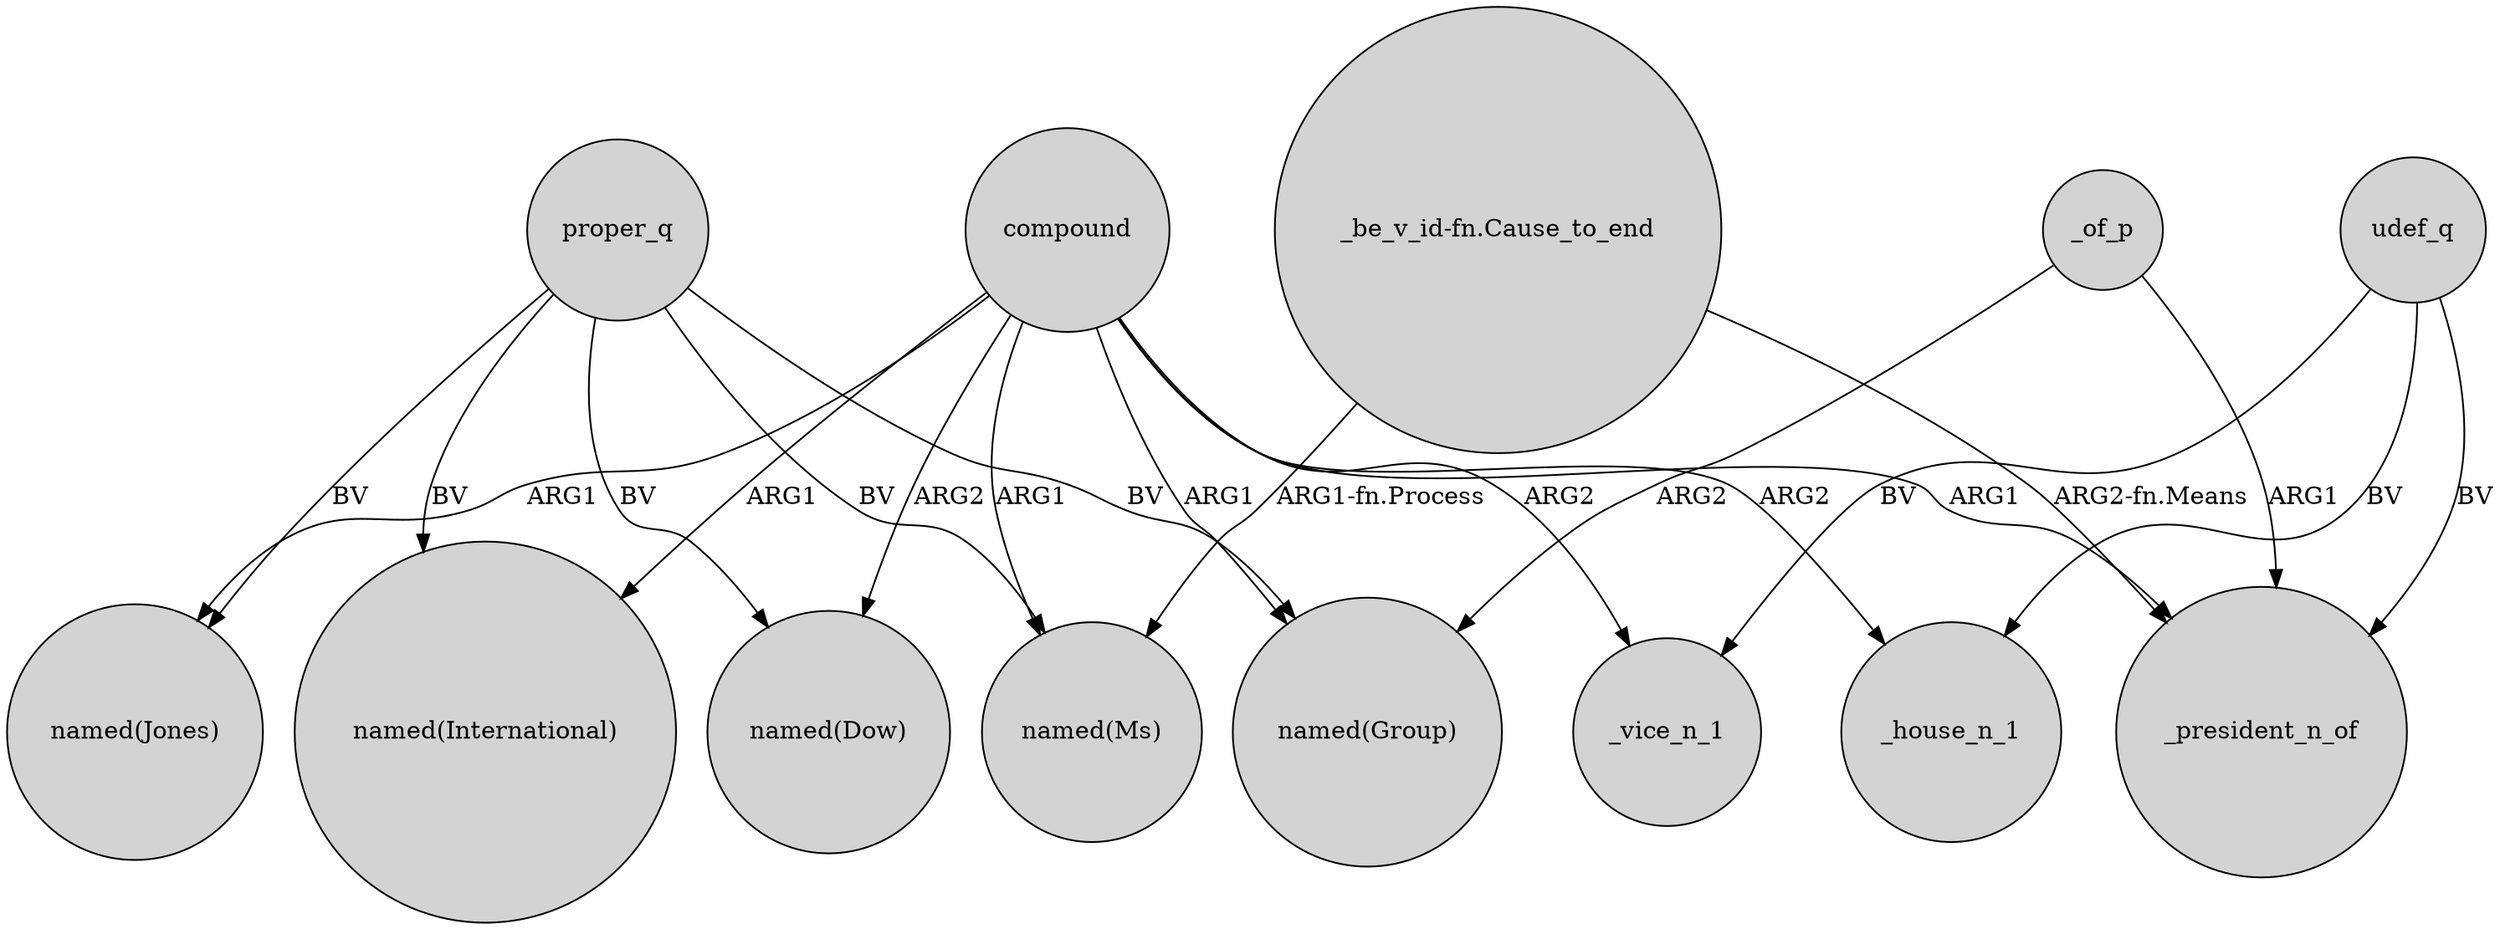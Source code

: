 digraph {
	node [shape=circle style=filled]
	compound -> "named(Jones)" [label=ARG1]
	proper_q -> "named(Ms)" [label=BV]
	compound -> "named(Group)" [label=ARG1]
	_of_p -> _president_n_of [label=ARG1]
	compound -> "named(International)" [label=ARG1]
	proper_q -> "named(Group)" [label=BV]
	udef_q -> _house_n_1 [label=BV]
	udef_q -> _vice_n_1 [label=BV]
	proper_q -> "named(International)" [label=BV]
	proper_q -> "named(Jones)" [label=BV]
	proper_q -> "named(Dow)" [label=BV]
	compound -> "named(Dow)" [label=ARG2]
	compound -> _vice_n_1 [label=ARG2]
	compound -> _president_n_of [label=ARG1]
	"_be_v_id-fn.Cause_to_end" -> _president_n_of [label="ARG2-fn.Means"]
	"_be_v_id-fn.Cause_to_end" -> "named(Ms)" [label="ARG1-fn.Process"]
	_of_p -> "named(Group)" [label=ARG2]
	udef_q -> _president_n_of [label=BV]
	compound -> _house_n_1 [label=ARG2]
	compound -> "named(Ms)" [label=ARG1]
}
